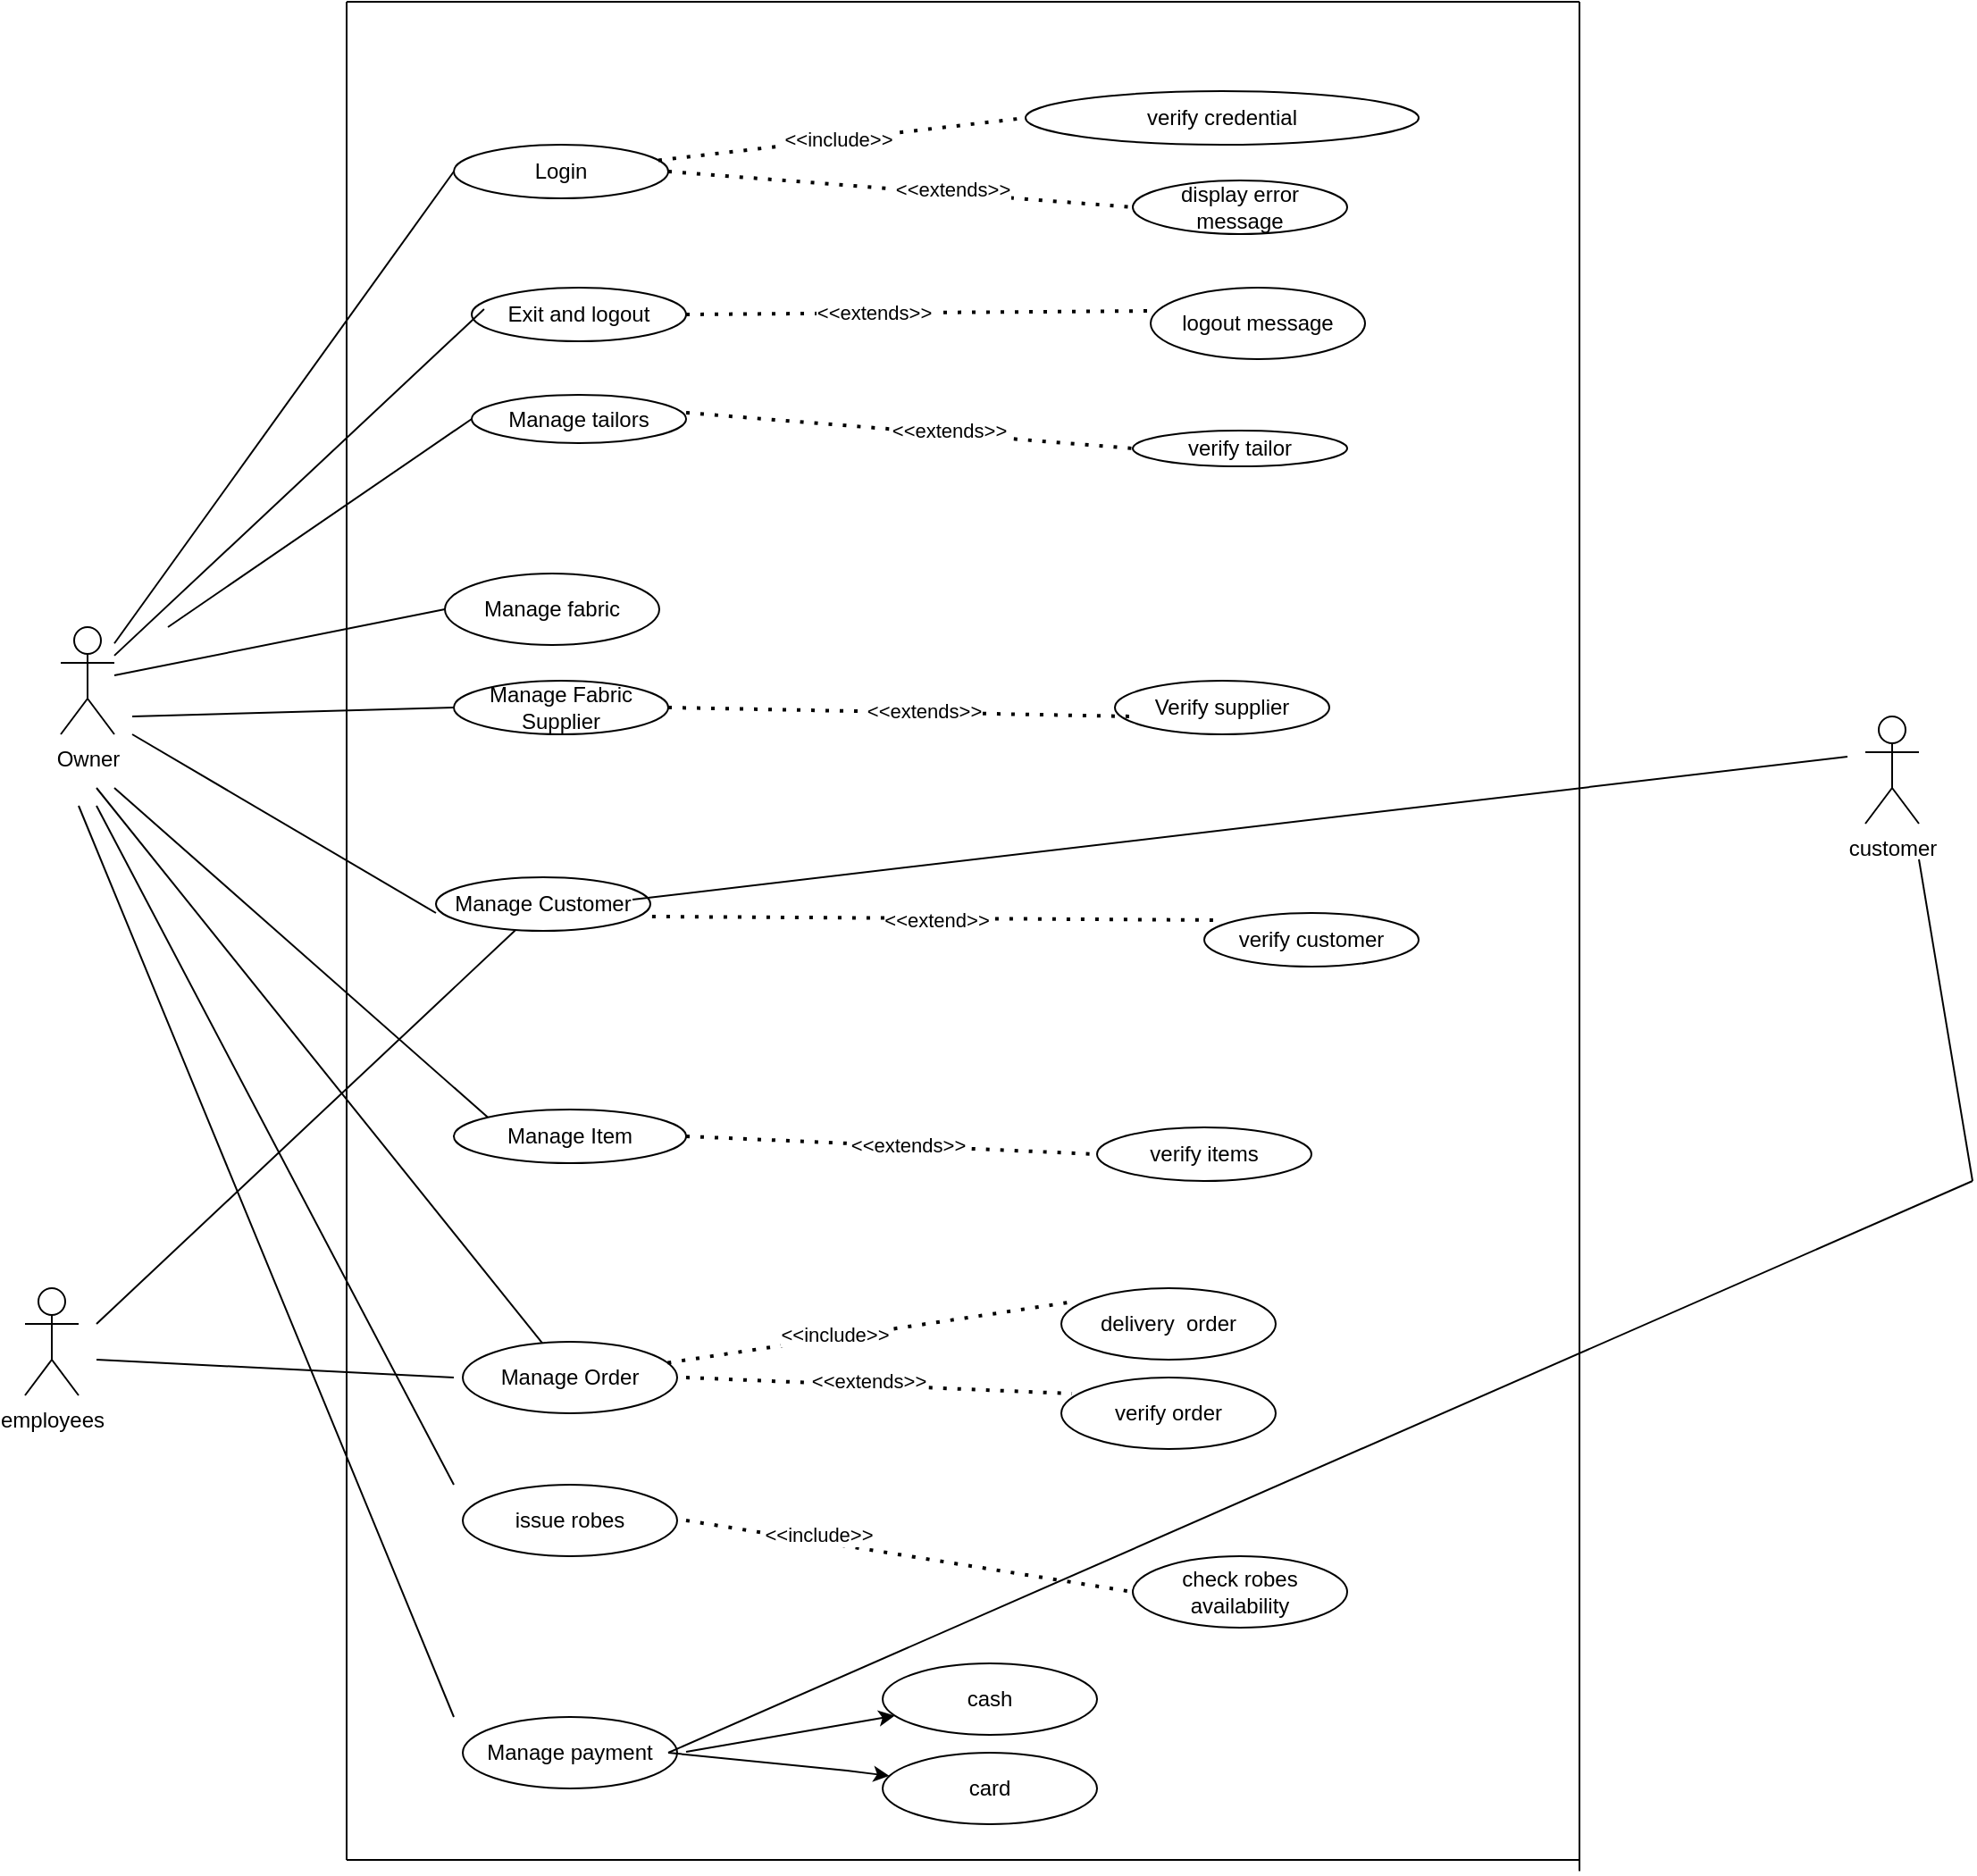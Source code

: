 <mxfile version="26.0.15">
  <diagram name="Page-1" id="tY160nIjRVUeN9yf9rYt">
    <mxGraphModel dx="1434" dy="731" grid="1" gridSize="10" guides="1" tooltips="1" connect="1" arrows="1" fold="1" page="1" pageScale="1" pageWidth="3300" pageHeight="4681" math="0" shadow="0">
      <root>
        <mxCell id="0" />
        <mxCell id="1" parent="0" />
        <mxCell id="Beo92WU8nenMVBrKEI72-1" value="Owner" style="shape=umlActor;verticalLabelPosition=bottom;verticalAlign=top;html=1;outlineConnect=0;" parent="1" vertex="1">
          <mxGeometry x="200" y="390" width="30" height="60" as="geometry" />
        </mxCell>
        <mxCell id="Beo92WU8nenMVBrKEI72-6" value="Login" style="ellipse;whiteSpace=wrap;html=1;" parent="1" vertex="1">
          <mxGeometry x="420" y="120" width="120" height="30" as="geometry" />
        </mxCell>
        <mxCell id="Beo92WU8nenMVBrKEI72-7" value="Exit and logout" style="ellipse;whiteSpace=wrap;html=1;" parent="1" vertex="1">
          <mxGeometry x="430" y="200" width="120" height="30" as="geometry" />
        </mxCell>
        <mxCell id="Beo92WU8nenMVBrKEI72-8" value="Manage tailors" style="ellipse;whiteSpace=wrap;html=1;" parent="1" vertex="1">
          <mxGeometry x="430" y="260" width="120" height="27" as="geometry" />
        </mxCell>
        <mxCell id="Beo92WU8nenMVBrKEI72-16" value="verify credential" style="ellipse;whiteSpace=wrap;html=1;" parent="1" vertex="1">
          <mxGeometry x="740" y="90" width="220" height="30" as="geometry" />
        </mxCell>
        <mxCell id="Beo92WU8nenMVBrKEI72-17" value="display error message" style="ellipse;whiteSpace=wrap;html=1;" parent="1" vertex="1">
          <mxGeometry x="800" y="140" width="120" height="30" as="geometry" />
        </mxCell>
        <mxCell id="Beo92WU8nenMVBrKEI72-23" value="logout message" style="ellipse;whiteSpace=wrap;html=1;" parent="1" vertex="1">
          <mxGeometry x="810" y="200" width="120" height="40" as="geometry" />
        </mxCell>
        <mxCell id="Beo92WU8nenMVBrKEI72-24" value="Manage fabric" style="ellipse;whiteSpace=wrap;html=1;" parent="1" vertex="1">
          <mxGeometry x="415" y="360" width="120" height="40" as="geometry" />
        </mxCell>
        <mxCell id="Beo92WU8nenMVBrKEI72-25" value="Manage Fabric Supplier" style="ellipse;whiteSpace=wrap;html=1;" parent="1" vertex="1">
          <mxGeometry x="420" y="420" width="120" height="30" as="geometry" />
        </mxCell>
        <mxCell id="Beo92WU8nenMVBrKEI72-26" value="Manage Customer" style="ellipse;whiteSpace=wrap;html=1;" parent="1" vertex="1">
          <mxGeometry x="410" y="530" width="120" height="30" as="geometry" />
        </mxCell>
        <mxCell id="Beo92WU8nenMVBrKEI72-27" value="Manage Item" style="ellipse;whiteSpace=wrap;html=1;" parent="1" vertex="1">
          <mxGeometry x="420" y="660" width="130" height="30" as="geometry" />
        </mxCell>
        <mxCell id="Beo92WU8nenMVBrKEI72-28" value="Manage Order" style="ellipse;whiteSpace=wrap;html=1;" parent="1" vertex="1">
          <mxGeometry x="425" y="790" width="120" height="40" as="geometry" />
        </mxCell>
        <mxCell id="Beo92WU8nenMVBrKEI72-143" value="Verify supplier" style="ellipse;whiteSpace=wrap;html=1;" parent="1" vertex="1">
          <mxGeometry x="790" y="420" width="120" height="30" as="geometry" />
        </mxCell>
        <mxCell id="Beo92WU8nenMVBrKEI72-147" value="verify tailor" style="ellipse;whiteSpace=wrap;html=1;" parent="1" vertex="1">
          <mxGeometry x="800" y="280" width="120" height="20" as="geometry" />
        </mxCell>
        <mxCell id="Beo92WU8nenMVBrKEI72-144" value="verify customer" style="ellipse;whiteSpace=wrap;html=1;" parent="1" vertex="1">
          <mxGeometry x="840" y="550" width="120" height="30" as="geometry" />
        </mxCell>
        <mxCell id="Beo92WU8nenMVBrKEI72-190" value="issue robes" style="ellipse;whiteSpace=wrap;html=1;" parent="1" vertex="1">
          <mxGeometry x="425" y="870" width="120" height="40" as="geometry" />
        </mxCell>
        <mxCell id="Beo92WU8nenMVBrKEI72-191" value="Manage payment" style="ellipse;whiteSpace=wrap;html=1;" parent="1" vertex="1">
          <mxGeometry x="425" y="1000" width="120" height="40" as="geometry" />
        </mxCell>
        <mxCell id="Beo92WU8nenMVBrKEI72-192" value="check robes availability" style="ellipse;whiteSpace=wrap;html=1;" parent="1" vertex="1">
          <mxGeometry x="800" y="910" width="120" height="40" as="geometry" />
        </mxCell>
        <mxCell id="Beo92WU8nenMVBrKEI72-193" value="verify order" style="ellipse;whiteSpace=wrap;html=1;" parent="1" vertex="1">
          <mxGeometry x="760" y="810" width="120" height="40" as="geometry" />
        </mxCell>
        <mxCell id="Beo92WU8nenMVBrKEI72-216" value="" style="endArrow=none;html=1;rounded=0;" parent="1" edge="1">
          <mxGeometry width="50" height="50" relative="1" as="geometry">
            <mxPoint x="360" y="1080" as="sourcePoint" />
            <mxPoint x="360" y="40" as="targetPoint" />
          </mxGeometry>
        </mxCell>
        <mxCell id="Beo92WU8nenMVBrKEI72-217" value="" style="endArrow=none;html=1;rounded=0;" parent="1" edge="1">
          <mxGeometry width="50" height="50" relative="1" as="geometry">
            <mxPoint x="360" y="1080" as="sourcePoint" />
            <mxPoint x="1050" y="1080" as="targetPoint" />
          </mxGeometry>
        </mxCell>
        <mxCell id="Beo92WU8nenMVBrKEI72-218" value="" style="endArrow=none;html=1;rounded=0;" parent="1" edge="1">
          <mxGeometry width="50" height="50" relative="1" as="geometry">
            <mxPoint x="1050" y="1086.25" as="sourcePoint" />
            <mxPoint x="1050" y="40" as="targetPoint" />
          </mxGeometry>
        </mxCell>
        <mxCell id="Beo92WU8nenMVBrKEI72-219" value="" style="endArrow=none;html=1;rounded=0;" parent="1" edge="1">
          <mxGeometry width="50" height="50" relative="1" as="geometry">
            <mxPoint x="360" y="40" as="sourcePoint" />
            <mxPoint x="1050" y="40" as="targetPoint" />
          </mxGeometry>
        </mxCell>
        <mxCell id="YTLK2S0jtH270xm4wwJo-5" style="edgeStyle=orthogonalEdgeStyle;rounded=0;orthogonalLoop=1;jettySize=auto;html=1;exitX=0.5;exitY=1;exitDx=0;exitDy=0;" parent="1" source="Beo92WU8nenMVBrKEI72-8" target="Beo92WU8nenMVBrKEI72-8" edge="1">
          <mxGeometry relative="1" as="geometry" />
        </mxCell>
        <mxCell id="YTLK2S0jtH270xm4wwJo-6" value="verify items" style="ellipse;whiteSpace=wrap;html=1;" parent="1" vertex="1">
          <mxGeometry x="780" y="670" width="120" height="30" as="geometry" />
        </mxCell>
        <mxCell id="YTLK2S0jtH270xm4wwJo-7" value="delivery&amp;nbsp; order" style="ellipse;whiteSpace=wrap;html=1;" parent="1" vertex="1">
          <mxGeometry x="760" y="760" width="120" height="40" as="geometry" />
        </mxCell>
        <mxCell id="YTLK2S0jtH270xm4wwJo-8" style="edgeStyle=orthogonalEdgeStyle;rounded=0;orthogonalLoop=1;jettySize=auto;html=1;exitX=0.5;exitY=1;exitDx=0;exitDy=0;" parent="1" source="YTLK2S0jtH270xm4wwJo-7" target="YTLK2S0jtH270xm4wwJo-7" edge="1">
          <mxGeometry relative="1" as="geometry" />
        </mxCell>
        <mxCell id="YTLK2S0jtH270xm4wwJo-11" value="" style="endArrow=none;html=1;rounded=0;entryX=0;entryY=0.5;entryDx=0;entryDy=0;" parent="1" source="Beo92WU8nenMVBrKEI72-1" target="Beo92WU8nenMVBrKEI72-6" edge="1">
          <mxGeometry width="50" height="50" relative="1" as="geometry">
            <mxPoint x="240" y="420" as="sourcePoint" />
            <mxPoint x="720" y="360" as="targetPoint" />
            <Array as="points" />
          </mxGeometry>
        </mxCell>
        <mxCell id="YTLK2S0jtH270xm4wwJo-12" value="" style="endArrow=none;html=1;rounded=0;entryX=0.058;entryY=0.4;entryDx=0;entryDy=0;entryPerimeter=0;" parent="1" source="Beo92WU8nenMVBrKEI72-1" target="Beo92WU8nenMVBrKEI72-7" edge="1">
          <mxGeometry width="50" height="50" relative="1" as="geometry">
            <mxPoint x="250" y="410" as="sourcePoint" />
            <mxPoint x="720" y="360" as="targetPoint" />
            <Array as="points" />
          </mxGeometry>
        </mxCell>
        <mxCell id="YTLK2S0jtH270xm4wwJo-14" value="" style="endArrow=none;html=1;rounded=0;entryX=0;entryY=0.5;entryDx=0;entryDy=0;" parent="1" source="Beo92WU8nenMVBrKEI72-1" target="Beo92WU8nenMVBrKEI72-24" edge="1">
          <mxGeometry width="50" height="50" relative="1" as="geometry">
            <mxPoint x="360" y="390" as="sourcePoint" />
            <mxPoint x="720" y="360" as="targetPoint" />
          </mxGeometry>
        </mxCell>
        <mxCell id="YTLK2S0jtH270xm4wwJo-16" value="" style="endArrow=none;html=1;rounded=0;entryX=0;entryY=0.5;entryDx=0;entryDy=0;" parent="1" target="Beo92WU8nenMVBrKEI72-25" edge="1">
          <mxGeometry width="50" height="50" relative="1" as="geometry">
            <mxPoint x="240" y="440" as="sourcePoint" />
            <mxPoint x="710" y="381.78" as="targetPoint" />
            <Array as="points" />
          </mxGeometry>
        </mxCell>
        <mxCell id="YTLK2S0jtH270xm4wwJo-17" value="" style="endArrow=none;html=1;rounded=0;" parent="1" edge="1">
          <mxGeometry width="50" height="50" relative="1" as="geometry">
            <mxPoint x="240" y="450" as="sourcePoint" />
            <mxPoint x="410" y="550" as="targetPoint" />
          </mxGeometry>
        </mxCell>
        <mxCell id="YTLK2S0jtH270xm4wwJo-18" value="" style="endArrow=none;html=1;rounded=0;entryX=0;entryY=0;entryDx=0;entryDy=0;" parent="1" target="Beo92WU8nenMVBrKEI72-27" edge="1">
          <mxGeometry width="50" height="50" relative="1" as="geometry">
            <mxPoint x="230" y="480" as="sourcePoint" />
            <mxPoint x="310" y="570" as="targetPoint" />
          </mxGeometry>
        </mxCell>
        <mxCell id="YTLK2S0jtH270xm4wwJo-19" value="" style="endArrow=none;html=1;rounded=0;" parent="1" source="Beo92WU8nenMVBrKEI72-28" edge="1">
          <mxGeometry width="50" height="50" relative="1" as="geometry">
            <mxPoint x="190" y="650" as="sourcePoint" />
            <mxPoint x="220" y="480" as="targetPoint" />
          </mxGeometry>
        </mxCell>
        <mxCell id="YTLK2S0jtH270xm4wwJo-20" value="" style="endArrow=none;html=1;rounded=0;" parent="1" edge="1">
          <mxGeometry width="50" height="50" relative="1" as="geometry">
            <mxPoint x="220" y="490" as="sourcePoint" />
            <mxPoint x="420" y="870" as="targetPoint" />
          </mxGeometry>
        </mxCell>
        <mxCell id="YTLK2S0jtH270xm4wwJo-21" value="" style="endArrow=none;html=1;rounded=0;" parent="1" edge="1">
          <mxGeometry width="50" height="50" relative="1" as="geometry">
            <mxPoint x="420" y="1000" as="sourcePoint" />
            <mxPoint x="210" y="490" as="targetPoint" />
          </mxGeometry>
        </mxCell>
        <mxCell id="YTLK2S0jtH270xm4wwJo-22" value="customer" style="shape=umlActor;verticalLabelPosition=bottom;verticalAlign=top;html=1;outlineConnect=0;" parent="1" vertex="1">
          <mxGeometry x="1210" y="440" width="30" height="60" as="geometry" />
        </mxCell>
        <mxCell id="YTLK2S0jtH270xm4wwJo-32" value="" style="endArrow=none;html=1;rounded=0;entryX=0;entryY=0.333;entryDx=0;entryDy=0;entryPerimeter=0;" parent="1" edge="1">
          <mxGeometry width="50" height="50" relative="1" as="geometry">
            <mxPoint x="520" y="542.5" as="sourcePoint" />
            <mxPoint x="1200" y="462.5" as="targetPoint" />
          </mxGeometry>
        </mxCell>
        <mxCell id="YTLK2S0jtH270xm4wwJo-33" value="" style="endArrow=none;html=1;rounded=0;" parent="1" edge="1">
          <mxGeometry width="50" height="50" relative="1" as="geometry">
            <mxPoint x="540" y="1020" as="sourcePoint" />
            <mxPoint x="1270" y="700" as="targetPoint" />
          </mxGeometry>
        </mxCell>
        <mxCell id="YTLK2S0jtH270xm4wwJo-34" value="" style="endArrow=none;html=1;rounded=0;entryX=1;entryY=1;entryDx=0;entryDy=0;entryPerimeter=0;" parent="1" edge="1">
          <mxGeometry width="50" height="50" relative="1" as="geometry">
            <mxPoint x="1270" y="700" as="sourcePoint" />
            <mxPoint x="1240" y="520" as="targetPoint" />
            <Array as="points" />
          </mxGeometry>
        </mxCell>
        <mxCell id="YTLK2S0jtH270xm4wwJo-35" value="" style="endArrow=none;dashed=1;html=1;dashPattern=1 3;strokeWidth=2;rounded=0;entryX=0;entryY=0.5;entryDx=0;entryDy=0;" parent="1" source="Beo92WU8nenMVBrKEI72-6" target="Beo92WU8nenMVBrKEI72-16" edge="1">
          <mxGeometry width="50" height="50" relative="1" as="geometry">
            <mxPoint x="480" y="200" as="sourcePoint" />
            <mxPoint x="530" y="150" as="targetPoint" />
          </mxGeometry>
        </mxCell>
        <mxCell id="YTLK2S0jtH270xm4wwJo-53" value="&amp;lt;&amp;lt;include&amp;gt;&amp;gt;" style="edgeLabel;html=1;align=center;verticalAlign=middle;resizable=0;points=[];" parent="YTLK2S0jtH270xm4wwJo-35" vertex="1" connectable="0">
          <mxGeometry x="-0.022" relative="1" as="geometry">
            <mxPoint as="offset" />
          </mxGeometry>
        </mxCell>
        <mxCell id="YTLK2S0jtH270xm4wwJo-36" value="" style="endArrow=none;dashed=1;html=1;dashPattern=1 3;strokeWidth=2;rounded=0;exitX=1;exitY=0.5;exitDx=0;exitDy=0;entryX=0;entryY=0.5;entryDx=0;entryDy=0;" parent="1" source="Beo92WU8nenMVBrKEI72-6" target="Beo92WU8nenMVBrKEI72-17" edge="1">
          <mxGeometry width="50" height="50" relative="1" as="geometry">
            <mxPoint x="600" y="210" as="sourcePoint" />
            <mxPoint x="650" y="160" as="targetPoint" />
          </mxGeometry>
        </mxCell>
        <mxCell id="YTLK2S0jtH270xm4wwJo-55" value="&amp;lt;&amp;lt;extends&amp;gt;&amp;gt;" style="edgeLabel;html=1;align=center;verticalAlign=middle;resizable=0;points=[];" parent="YTLK2S0jtH270xm4wwJo-36" vertex="1" connectable="0">
          <mxGeometry x="0.222" y="2" relative="1" as="geometry">
            <mxPoint as="offset" />
          </mxGeometry>
        </mxCell>
        <mxCell id="YTLK2S0jtH270xm4wwJo-37" value="" style="endArrow=none;dashed=1;html=1;dashPattern=1 3;strokeWidth=2;rounded=0;exitX=1;exitY=0.5;exitDx=0;exitDy=0;entryX=-0.008;entryY=0.325;entryDx=0;entryDy=0;entryPerimeter=0;" parent="1" source="Beo92WU8nenMVBrKEI72-7" target="Beo92WU8nenMVBrKEI72-23" edge="1">
          <mxGeometry width="50" height="50" relative="1" as="geometry">
            <mxPoint x="620" y="270" as="sourcePoint" />
            <mxPoint x="670" y="220" as="targetPoint" />
          </mxGeometry>
        </mxCell>
        <mxCell id="YTLK2S0jtH270xm4wwJo-56" value="&amp;lt;&amp;lt;extends&amp;gt;&amp;gt;" style="edgeLabel;html=1;align=center;verticalAlign=middle;resizable=0;points=[];" parent="YTLK2S0jtH270xm4wwJo-37" vertex="1" connectable="0">
          <mxGeometry x="-0.189" relative="1" as="geometry">
            <mxPoint as="offset" />
          </mxGeometry>
        </mxCell>
        <mxCell id="YTLK2S0jtH270xm4wwJo-39" value="" style="endArrow=none;dashed=1;html=1;dashPattern=1 3;strokeWidth=2;rounded=0;entryX=0;entryY=0.5;entryDx=0;entryDy=0;" parent="1" target="Beo92WU8nenMVBrKEI72-147" edge="1">
          <mxGeometry width="50" height="50" relative="1" as="geometry">
            <mxPoint x="550" y="270" as="sourcePoint" />
            <mxPoint x="630" y="310" as="targetPoint" />
          </mxGeometry>
        </mxCell>
        <mxCell id="Y0RxUAx4r0GiL77MtfoM-1" value="&amp;lt;&amp;lt;extends&amp;gt;&amp;gt;" style="edgeLabel;html=1;align=center;verticalAlign=middle;resizable=0;points=[];" vertex="1" connectable="0" parent="YTLK2S0jtH270xm4wwJo-39">
          <mxGeometry x="0.175" y="2" relative="1" as="geometry">
            <mxPoint as="offset" />
          </mxGeometry>
        </mxCell>
        <mxCell id="YTLK2S0jtH270xm4wwJo-41" value="" style="endArrow=none;dashed=1;html=1;dashPattern=1 3;strokeWidth=2;rounded=0;exitX=1;exitY=0.5;exitDx=0;exitDy=0;entryX=0.083;entryY=0.667;entryDx=0;entryDy=0;entryPerimeter=0;" parent="1" source="Beo92WU8nenMVBrKEI72-25" target="Beo92WU8nenMVBrKEI72-143" edge="1">
          <mxGeometry width="50" height="50" relative="1" as="geometry">
            <mxPoint x="610" y="510" as="sourcePoint" />
            <mxPoint x="660" y="460" as="targetPoint" />
          </mxGeometry>
        </mxCell>
        <mxCell id="Y0RxUAx4r0GiL77MtfoM-2" value="&amp;lt;&amp;lt;extends&amp;gt;&amp;gt;" style="edgeLabel;html=1;align=center;verticalAlign=middle;resizable=0;points=[];" vertex="1" connectable="0" parent="YTLK2S0jtH270xm4wwJo-41">
          <mxGeometry x="0.1" y="1" relative="1" as="geometry">
            <mxPoint as="offset" />
          </mxGeometry>
        </mxCell>
        <mxCell id="YTLK2S0jtH270xm4wwJo-43" value="" style="endArrow=none;dashed=1;html=1;dashPattern=1 3;strokeWidth=2;rounded=0;exitX=1.008;exitY=0.733;exitDx=0;exitDy=0;exitPerimeter=0;entryX=0.075;entryY=0.133;entryDx=0;entryDy=0;entryPerimeter=0;" parent="1" source="Beo92WU8nenMVBrKEI72-26" target="Beo92WU8nenMVBrKEI72-144" edge="1">
          <mxGeometry width="50" height="50" relative="1" as="geometry">
            <mxPoint x="550" y="640" as="sourcePoint" />
            <mxPoint x="600" y="590" as="targetPoint" />
          </mxGeometry>
        </mxCell>
        <mxCell id="YTLK2S0jtH270xm4wwJo-67" value="&amp;lt;&amp;lt;extend&amp;gt;&amp;gt;" style="edgeLabel;html=1;align=center;verticalAlign=middle;resizable=0;points=[];" parent="YTLK2S0jtH270xm4wwJo-43" vertex="1" connectable="0">
          <mxGeometry x="0.001" y="-1" relative="1" as="geometry">
            <mxPoint as="offset" />
          </mxGeometry>
        </mxCell>
        <mxCell id="YTLK2S0jtH270xm4wwJo-45" value="" style="endArrow=none;dashed=1;html=1;dashPattern=1 3;strokeWidth=2;rounded=0;exitX=1;exitY=0.5;exitDx=0;exitDy=0;entryX=0;entryY=0.5;entryDx=0;entryDy=0;" parent="1" source="Beo92WU8nenMVBrKEI72-27" target="YTLK2S0jtH270xm4wwJo-6" edge="1">
          <mxGeometry width="50" height="50" relative="1" as="geometry">
            <mxPoint x="550" y="790" as="sourcePoint" />
            <mxPoint x="600" y="740" as="targetPoint" />
          </mxGeometry>
        </mxCell>
        <mxCell id="YTLK2S0jtH270xm4wwJo-72" value="&amp;lt;&amp;lt;extends&amp;gt;&amp;gt;" style="edgeLabel;html=1;align=center;verticalAlign=middle;resizable=0;points=[];" parent="YTLK2S0jtH270xm4wwJo-45" vertex="1" connectable="0">
          <mxGeometry x="0.071" y="1" relative="1" as="geometry">
            <mxPoint as="offset" />
          </mxGeometry>
        </mxCell>
        <mxCell id="YTLK2S0jtH270xm4wwJo-46" value="" style="endArrow=none;dashed=1;html=1;dashPattern=1 3;strokeWidth=2;rounded=0;entryX=0.033;entryY=0.2;entryDx=0;entryDy=0;entryPerimeter=0;" parent="1" source="Beo92WU8nenMVBrKEI72-28" target="YTLK2S0jtH270xm4wwJo-7" edge="1">
          <mxGeometry width="50" height="50" relative="1" as="geometry">
            <mxPoint x="545" y="860" as="sourcePoint" />
            <mxPoint x="615.711" y="810" as="targetPoint" />
          </mxGeometry>
        </mxCell>
        <mxCell id="YTLK2S0jtH270xm4wwJo-73" value="&amp;lt;&amp;lt;include&amp;gt;&amp;gt;" style="edgeLabel;html=1;align=center;verticalAlign=middle;resizable=0;points=[];" parent="YTLK2S0jtH270xm4wwJo-46" vertex="1" connectable="0">
          <mxGeometry x="-0.168" y="2" relative="1" as="geometry">
            <mxPoint as="offset" />
          </mxGeometry>
        </mxCell>
        <mxCell id="YTLK2S0jtH270xm4wwJo-47" value="" style="endArrow=none;dashed=1;html=1;dashPattern=1 3;strokeWidth=2;rounded=0;entryX=0.05;entryY=0.225;entryDx=0;entryDy=0;entryPerimeter=0;" parent="1" target="Beo92WU8nenMVBrKEI72-193" edge="1">
          <mxGeometry width="50" height="50" relative="1" as="geometry">
            <mxPoint x="550" y="810" as="sourcePoint" />
            <mxPoint x="600" y="820" as="targetPoint" />
          </mxGeometry>
        </mxCell>
        <mxCell id="YTLK2S0jtH270xm4wwJo-74" value="&amp;lt;&amp;lt;extends&amp;gt;&amp;gt;" style="edgeLabel;html=1;align=center;verticalAlign=middle;resizable=0;points=[];" parent="YTLK2S0jtH270xm4wwJo-47" vertex="1" connectable="0">
          <mxGeometry x="-0.058" y="2" relative="1" as="geometry">
            <mxPoint as="offset" />
          </mxGeometry>
        </mxCell>
        <mxCell id="YTLK2S0jtH270xm4wwJo-48" value="" style="endArrow=none;dashed=1;html=1;dashPattern=1 3;strokeWidth=2;rounded=0;entryX=0;entryY=0.5;entryDx=0;entryDy=0;" parent="1" target="Beo92WU8nenMVBrKEI72-192" edge="1">
          <mxGeometry width="50" height="50" relative="1" as="geometry">
            <mxPoint x="550" y="890" as="sourcePoint" />
            <mxPoint x="630" y="880" as="targetPoint" />
          </mxGeometry>
        </mxCell>
        <mxCell id="YTLK2S0jtH270xm4wwJo-75" value="&amp;lt;&amp;lt;include&amp;gt;&amp;gt;" style="edgeLabel;html=1;align=center;verticalAlign=middle;resizable=0;points=[];" parent="YTLK2S0jtH270xm4wwJo-48" vertex="1" connectable="0">
          <mxGeometry x="-0.413" y="4" relative="1" as="geometry">
            <mxPoint as="offset" />
          </mxGeometry>
        </mxCell>
        <mxCell id="YTLK2S0jtH270xm4wwJo-49" value="" style="endArrow=classic;html=1;rounded=0;" parent="1" target="YTLK2S0jtH270xm4wwJo-50" edge="1">
          <mxGeometry width="50" height="50" relative="1" as="geometry">
            <mxPoint x="550" y="1019.5" as="sourcePoint" />
            <mxPoint x="660" y="1019.5" as="targetPoint" />
          </mxGeometry>
        </mxCell>
        <mxCell id="YTLK2S0jtH270xm4wwJo-50" value="cash" style="ellipse;whiteSpace=wrap;html=1;" parent="1" vertex="1">
          <mxGeometry x="660" y="970" width="120" height="40" as="geometry" />
        </mxCell>
        <mxCell id="YTLK2S0jtH270xm4wwJo-51" value="card" style="ellipse;whiteSpace=wrap;html=1;" parent="1" vertex="1">
          <mxGeometry x="660" y="1020" width="120" height="40" as="geometry" />
        </mxCell>
        <mxCell id="YTLK2S0jtH270xm4wwJo-52" value="" style="endArrow=classic;html=1;rounded=0;" parent="1" target="YTLK2S0jtH270xm4wwJo-51" edge="1">
          <mxGeometry width="50" height="50" relative="1" as="geometry">
            <mxPoint x="540" y="1020" as="sourcePoint" />
            <mxPoint x="750" y="780" as="targetPoint" />
            <Array as="points">
              <mxPoint x="640" y="1030" />
            </Array>
          </mxGeometry>
        </mxCell>
        <mxCell id="YTLK2S0jtH270xm4wwJo-76" value="" style="endArrow=none;html=1;rounded=0;entryX=0;entryY=0.5;entryDx=0;entryDy=0;" parent="1" target="Beo92WU8nenMVBrKEI72-8" edge="1">
          <mxGeometry width="50" height="50" relative="1" as="geometry">
            <mxPoint x="260" y="390" as="sourcePoint" />
            <mxPoint x="430" y="300" as="targetPoint" />
          </mxGeometry>
        </mxCell>
        <mxCell id="Y0RxUAx4r0GiL77MtfoM-6" value="employees" style="shape=umlActor;verticalLabelPosition=bottom;verticalAlign=top;html=1;outlineConnect=0;" vertex="1" parent="1">
          <mxGeometry x="180" y="760" width="30" height="60" as="geometry" />
        </mxCell>
        <mxCell id="Y0RxUAx4r0GiL77MtfoM-7" value="" style="endArrow=none;html=1;rounded=0;" edge="1" parent="1">
          <mxGeometry width="50" height="50" relative="1" as="geometry">
            <mxPoint x="220" y="800" as="sourcePoint" />
            <mxPoint x="420" y="810" as="targetPoint" />
          </mxGeometry>
        </mxCell>
        <mxCell id="Y0RxUAx4r0GiL77MtfoM-8" value="" style="endArrow=none;html=1;rounded=0;" edge="1" parent="1" target="Beo92WU8nenMVBrKEI72-26">
          <mxGeometry width="50" height="50" relative="1" as="geometry">
            <mxPoint x="220" y="780" as="sourcePoint" />
            <mxPoint x="270" y="730" as="targetPoint" />
          </mxGeometry>
        </mxCell>
      </root>
    </mxGraphModel>
  </diagram>
</mxfile>

